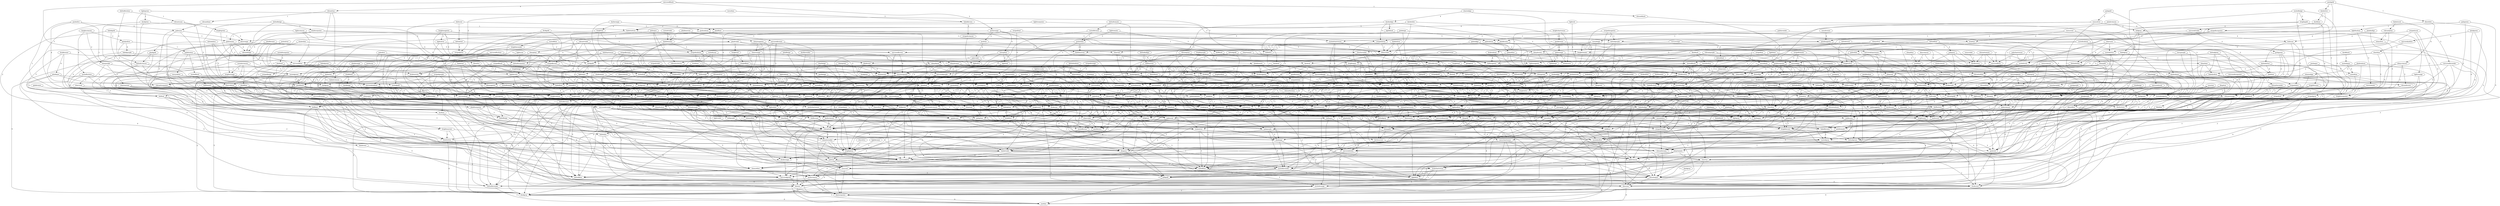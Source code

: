 digraph MyGraph {
plaidmagenta -> clearlavender [label= "2"];
plaidmagenta -> clearteal [label= "3"];
plaidmagenta -> vibrantgold [label= "4"];
lightteal -> drabmagenta [label= "4"];
lightteal -> dullcrimson [label= "2"];
lightteal -> poshbrown [label= "3"];
wavygray -> darkaqua [label= "3"];
fadedmagenta -> darkcrimson [label= "3"];
fadedmagenta -> darkviolet [label= "3"];
shinyaqua -> plaidturquoise [label= "1"];
mutedmaroon -> dimcyan [label= "2"];
paleyellow -> dottedblack [label= "5"];
paleyellow -> drabsilver [label= "2"];
paleyellow -> shinygold [label= "3"];
darkwhite -> poshsalmon [label= "5"];
darkwhite -> wavybrown [label= "5"];
darkwhite -> darkfuchsia [label= "4"];
plaidtomato -> poshbrown [label= "1"];
plaidtomato -> mutedwhite [label= "3"];
plaidtomato -> vibrantfuchsia [label= "4"];
plaidtomato -> drabmagenta [label= "2"];
wavygreen -> palebrown [label= "5"];
wavygreen -> plaidturquoise [label= "3"];
wavygreen -> mirroredmaroon [label= "2"];
poshtomato -> mirroredwhite [label= "5"];
poshtomato -> shinylavender [label= "1"];
vibrantsilver -> dottedlavender [label= "4"];
vibrantsilver -> wavygreen [label= "3"];
vibrantsilver -> stripedyellow [label= "1"];
vibrantsilver -> mutedplum [label= "4"];
mirroredcyan -> fadedplum [label= "1"];
mirroredcyan -> dullpurple [label= "5"];
brightyellow -> clearyellow [label= "1"];
brightyellow -> mutedindigo [label= "3"];
shinyplum -> shinyteal [label= "3"];
shinyplum -> wavygray [label= "3"];
stripedgold -> dullplum [label= "1"];
stripedgold -> darkcrimson [label= "2"];
stripedgold -> brightlime [label= "4"];
stripedgold -> vibrantteal [label= "2"];
fadedblack -> fadedbronze [label= "3"];
dimwhite -> stripedturquoise [label= "5"];
dimwhite -> mutedyellow [label= "4"];
dimwhite -> shinycrimson [label= "4"];
lightbronze -> brightplum [label= "5"];
vibrantmaroon -> dimbeige [label= "3"];
vibrantmaroon -> drabblue [label= "4"];
vibrantlime -> palecyan [label= "2"];
stripedfuchsia -> vibrantbronze [label= "1"];
stripedfuchsia -> shinylavender [label= "3"];
mirroredindigo -> dimgray [label= "4"];
poshbronze -> mutedcoral [label= "5"];
poshbronze -> paleorange [label= "2"];
drabcoral -> noother [label= "0"];
mirroredviolet -> dottedpurple [label= "2"];
mirroredviolet -> poshgreen [label= "2"];
dottedlime -> dullfuchsia [label= "3"];
dottedlime -> plaidfuchsia [label= "4"];
dottedlime -> palegray [label= "4"];
dottedlime -> drabfuchsia [label= "3"];
dullgray -> brightbrown [label= "4"];
dullgray -> darkblue [label= "5"];
dullgray -> dullcyan [label= "4"];
dullgray -> darkviolet [label= "1"];
poshindigo -> fadedteal [label= "1"];
poshindigo -> darkcyan [label= "3"];
shinyorange -> mirroredgreen [label= "3"];
shinyorange -> dimtomato [label= "5"];
fadedlime -> vibrantolive [label= "5"];
dimmagenta -> vibrantgreen [label= "3"];
dimmagenta -> vibrantolive [label= "1"];
lightsalmon -> dimturquoise [label= "1"];
lightsalmon -> mutedtomato [label= "1"];
lightsalmon -> brightblack [label= "4"];
lightsalmon -> poshyellow [label= "5"];
brightbronze -> paleblack [label= "4"];
brightbronze -> mirroredmaroon [label= "2"];
stripedyellow -> mirroredred [label= "5"];
stripedyellow -> lighttan [label= "3"];
stripedyellow -> vibrantteal [label= "4"];
darkteal -> poshyellow [label= "5"];
darkteal -> dullplum [label= "4"];
darkteal -> mutedplum [label= "3"];
darkteal -> mirroredbeige [label= "5"];
plaidgreen -> mirroredyellow [label= "4"];
plaidgreen -> darkaqua [label= "4"];
plaidgreen -> mutedgray [label= "2"];
brightred -> fadedolive [label= "2"];
brightred -> drabolive [label= "5"];
brightred -> stripedlime [label= "1"];
lightplum -> palecoral [label= "2"];
mutedyellow -> noother [label= "0"];
wavyyellow -> poshplum [label= "3"];
wavyyellow -> dottedchartreuse [label= "2"];
wavyyellow -> dottedmagenta [label= "4"];
drabbrown -> clearblue [label= "2"];
poshpurple -> lightcoral [label= "4"];
poshpurple -> dimaqua [label= "1"];
fadedbrown -> fadedsalmon [label= "2"];
fadedbrown -> stripedcrimson [label= "5"];
darkblue -> palebrown [label= "4"];
darkblue -> mirroredgray [label= "1"];
mirroredgold -> wavygold [label= "2"];
mirroredgold -> mutedgray [label= "4"];
mirroredgold -> drabolive [label= "5"];
mutedtomato -> brightviolet [label= "1"];
mutedtomato -> paleplum [label= "5"];
mutedtomato -> lightplum [label= "5"];
wavytomato -> dimbeige [label= "4"];
wavytomato -> fadedorange [label= "5"];
clearaqua -> dulllime [label= "1"];
clearaqua -> clearviolet [label= "1"];
clearaqua -> dimtan [label= "2"];
clearaqua -> brightgray [label= "3"];
clearviolet -> poshbrown [label= "4"];
clearviolet -> stripedfuchsia [label= "2"];
plaidyellow -> palefuchsia [label= "1"];
plaidyellow -> mirroredpurple [label= "1"];
plaidyellow -> fadedpurple [label= "4"];
mutedlime -> dottedlavender [label= "3"];
mutedlime -> fadedturquoise [label= "1"];
mutedlime -> plaidchartreuse [label= "1"];
brightorange -> shinyaqua [label= "1"];
brightorange -> mirroredsalmon [label= "2"];
brightorange -> poshred [label= "3"];
palecyan -> dimorange [label= "3"];
palecyan -> drablavender [label= "4"];
palecyan -> brightcoral [label= "2"];
palecyan -> lightwhite [label= "5"];
darkmagenta -> dullsalmon [label= "5"];
darkmagenta -> drabcyan [label= "1"];
darkmagenta -> dottedmaroon [label= "1"];
darkmagenta -> dimtomato [label= "1"];
plaidchartreuse -> dottedorange [label= "5"];
plaidchartreuse -> vibrantmaroon [label= "2"];
plaidchartreuse -> dottedlavender [label= "1"];
dottedtomato -> mutedbronze [label= "2"];
dottedtomato -> darkmagenta [label= "1"];
mutedtan -> plaidtan [label= "2"];
poshmagenta -> vibrantred [label= "2"];
poshmagenta -> mutedgray [label= "4"];
poshmagenta -> vibrantmaroon [label= "2"];
brightpurple -> brightgray [label= "4"];
brightpurple -> plaidtomato [label= "2"];
drabchartreuse -> lightblue [label= "1"];
drabchartreuse -> drabgray [label= "3"];
drabchartreuse -> dimtan [label= "1"];
drabchartreuse -> poshcrimson [label= "5"];
shinywhite -> dullbeige [label= "5"];
brightcyan -> shinytomato [label= "4"];
brightcyan -> mutedlavender [label= "1"];
fadedblue -> vibrantaqua [label= "3"];
fadedblue -> mutedorange [label= "3"];
lightcyan -> mirroredmagenta [label= "4"];
lightcyan -> dottedturquoise [label= "1"];
wavysalmon -> cleartan [label= "3"];
wavysalmon -> dullbronze [label= "1"];
paleindigo -> fadedblue [label= "2"];
paleindigo -> paleyellow [label= "2"];
paleindigo -> dimtomato [label= "5"];
paleindigo -> darkcoral [label= "5"];
paleolive -> mutedolive [label= "5"];
paleolive -> dimolive [label= "4"];
paleolive -> clearviolet [label= "5"];
shinybrown -> darkgreen [label= "1"];
shinybrown -> vibrantolive [label= "3"];
shinybrown -> wavyindigo [label= "1"];
shinycoral -> brightviolet [label= "5"];
poshplum -> palecoral [label= "3"];
poshplum -> dullgreen [label= "1"];
poshplum -> plaidcyan [label= "1"];
poshplum -> shinyorange [label= "4"];
shinysilver -> dottedbrown [label= "3"];
shinysilver -> brighttomato [label= "3"];
shinysilver -> poshtomato [label= "2"];
wavygold -> brightgray [label= "1"];
wavygold -> shinyfuchsia [label= "1"];
vibrantyellow -> poshlavender [label= "2"];
vibrantyellow -> palepurple [label= "1"];
vibrantyellow -> mutedplum [label= "5"];
vibrantyellow -> fadedchartreuse [label= "3"];
drabblue -> drabsilver [label= "4"];
drabblue -> brightplum [label= "4"];
vibrantturquoise -> brightmaroon [label= "2"];
paleviolet -> fadedviolet [label= "5"];
darkbronze -> fadedindigo [label= "4"];
darkbronze -> mutedyellow [label= "5"];
drabgray -> noother [label= "0"];
shinyviolet -> brightlime [label= "2"];
shinyviolet -> dullmagenta [label= "5"];
stripedtomato -> wavyindigo [label= "1"];
stripedtomato -> shinycoral [label= "5"];
stripedtomato -> vibrantbronze [label= "5"];
dullyellow -> mutedteal [label= "3"];
dullyellow -> dimgreen [label= "1"];
dullyellow -> palebrown [label= "4"];
shinylime -> mutedyellow [label= "5"];
shinylime -> drabgray [label= "1"];
shinylime -> fadedyellow [label= "2"];
shinylime -> palemagenta [label= "1"];
vibranttan -> vibrantlime [label= "1"];
vibranttan -> drabblue [label= "1"];
vibranttan -> darkmaroon [label= "5"];
wavycoral -> cleargold [label= "1"];
wavycoral -> drabtan [label= "2"];
wavycoral -> plaidmagenta [label= "1"];
wavycoral -> palelime [label= "2"];
brightbeige -> brightviolet [label= "3"];
dimsilver -> brightplum [label= "4"];
plaidbeige -> dottedturquoise [label= "4"];
plaidbeige -> shinysalmon [label= "5"];
plaidbeige -> palered [label= "2"];
lightblue -> noother [label= "0"];
wavybrown -> lightyellow [label= "4"];
wavybrown -> darkcoral [label= "1"];
wavybrown -> darkolive [label= "2"];
wavybrown -> vibrantteal [label= "4"];
palegray -> fadedcyan [label= "5"];
palegray -> shinylime [label= "2"];
palegray -> stripedblue [label= "3"];
palegray -> drabpurple [label= "5"];
vibrantwhite -> drabgray [label= "3"];
vibrantwhite -> fadedblue [label= "4"];
vibrantwhite -> clearwhite [label= "2"];
vibrantwhite -> dulltan [label= "1"];
lightlime -> mutedwhite [label= "3"];
lightlime -> darkfuchsia [label= "2"];
darkyellow -> vibrantmaroon [label= "3"];
vibrantindigo -> darkolive [label= "4"];
vibrantindigo -> lightpurple [label= "5"];
fadedyellow -> poshbrown [label= "1"];
fadedyellow -> lightblue [label= "2"];
fadedyellow -> mirroredteal [label= "4"];
fadedyellow -> dullcrimson [label= "1"];
mirroredbronze -> brightblack [label= "3"];
mirroredbronze -> fadedblue [label= "4"];
mirroredbronze -> stripedsalmon [label= "3"];
mirroredbronze -> mirroredolive [label= "4"];
palechartreuse -> dimaqua [label= "3"];
palechartreuse -> mirroredlime [label= "4"];
plaidgray -> vibrantaqua [label= "1"];
palefuchsia -> wavyyellow [label= "5"];
palefuchsia -> dottedbrown [label= "3"];
palefuchsia -> mutedblack [label= "3"];
palefuchsia -> dottedturquoise [label= "1"];
vibrantolive -> fadedtan [label= "1"];
vibrantolive -> drabsilver [label= "3"];
vibrantolive -> mutedbrown [label= "4"];
vibrantolive -> fadedblue [label= "2"];
dottedolive -> plaidgold [label= "3"];
dottedolive -> mirroredsalmon [label= "5"];
dottedolive -> dimmagenta [label= "2"];
mutedpurple -> mutedmagenta [label= "2"];
dimteal -> dottedmaroon [label= "2"];
mirroredred -> dimtan [label= "3"];
mirroredred -> clearblack [label= "5"];
mirroredred -> fadedviolet [label= "3"];
mirroredred -> mirroredolive [label= "1"];
darklime -> mirroredviolet [label= "3"];
shinybeige -> dimyellow [label= "1"];
shinybeige -> mirroredcoral [label= "2"];
shinybeige -> brightsalmon [label= "2"];
shinybeige -> vibrantbrown [label= "5"];
dimgold -> shinygold [label= "1"];
mirroredmaroon -> fadedblue [label= "1"];
shinyolive -> plaidolive [label= "5"];
shinyolive -> mutedsilver [label= "3"];
wavypurple -> dimcyan [label= "3"];
wavypurple -> dottedwhite [label= "2"];
wavypurple -> darkcoral [label= "4"];
drabfuchsia -> dullgold [label= "4"];
drabfuchsia -> mutedyellow [label= "3"];
drabfuchsia -> mutedorange [label= "4"];
drabfuchsia -> fadedfuchsia [label= "4"];
drabbeige -> plaidolive [label= "2"];
vibrantcoral -> mirroredcyan [label= "3"];
dullsalmon -> shinygold [label= "2"];
lightchartreuse -> plaidcyan [label= "3"];
stripedsilver -> shinyviolet [label= "3"];
stripedsilver -> darkblue [label= "3"];
darkindigo -> lightbeige [label= "3"];
darkindigo -> wavywhite [label= "3"];
darkindigo -> lightblack [label= "2"];
darkindigo -> stripedsilver [label= "4"];
dottedorange -> dullbronze [label= "2"];
dottedorange -> vibrantred [label= "3"];
dottedorange -> dullgold [label= "5"];
dottedorange -> shinyyellow [label= "3"];
dottedfuchsia -> vibrantcyan [label= "1"];
dottedfuchsia -> dottedcrimson [label= "4"];
shinyturquoise -> darkaqua [label= "1"];
shinyturquoise -> darkcyan [label= "4"];
poshbeige -> shinypurple [label= "1"];
shinytan -> brightviolet [label= "2"];
shinytan -> fadedorange [label= "5"];
shinytan -> mirroredcyan [label= "2"];
fadedmaroon -> darkred [label= "1"];
fadedmaroon -> mirroredred [label= "1"];
cleartomato -> mirroredteal [label= "4"];
cleartomato -> poshturquoise [label= "2"];
palebeige -> palesalmon [label= "2"];
palebeige -> darkteal [label= "5"];
palebeige -> shinychartreuse [label= "4"];
palebeige -> stripedgreen [label= "5"];
dullred -> paleplum [label= "1"];
stripedsalmon -> drabcyan [label= "4"];
stripedsalmon -> lightyellow [label= "5"];
stripedsalmon -> vibrantorange [label= "4"];
stripedsalmon -> darkgold [label= "4"];
dulllavender -> paleblue [label= "3"];
dulllavender -> clearblue [label= "5"];
dimred -> vibrantbronze [label= "3"];
dimred -> dottedgray [label= "3"];
lightorange -> plaidteal [label= "2"];
lightorange -> dullbrown [label= "2"];
lightorange -> darkbrown [label= "3"];
dottedsilver -> vibrantyellow [label= "1"];
dottedsilver -> palelime [label= "4"];
dottedsilver -> palecrimson [label= "4"];
mirroredgray -> darkcoral [label= "1"];
mirroredgray -> mirroredcrimson [label= "2"];
mirroredgray -> lightyellow [label= "3"];
mirroredgray -> dullcrimson [label= "5"];
lightblack -> drabtan [label= "1"];
lightblack -> drablavender [label= "3"];
plaidpurple -> cleartan [label= "4"];
plaidpurple -> dimyellow [label= "3"];
mirroredtan -> darkolive [label= "2"];
mirroredtan -> clearviolet [label= "4"];
mirroredtan -> wavysalmon [label= "5"];
darksilver -> shinysilver [label= "3"];
darksilver -> darklime [label= "3"];
darkviolet -> fadedviolet [label= "3"];
darkviolet -> dullplum [label= "1"];
darkviolet -> drabsilver [label= "1"];
darkviolet -> palepurple [label= "1"];
drabmagenta -> darkaqua [label= "1"];
drabmagenta -> mutedmaroon [label= "2"];
drabmagenta -> drabgreen [label= "5"];
palegreen -> poshred [label= "5"];
palegreen -> lightfuchsia [label= "1"];
palegreen -> dottedchartreuse [label= "2"];
mirroredbeige -> vibrantturquoise [label= "4"];
mirroredbeige -> mutedyellow [label= "4"];
mirroredbeige -> fadedcyan [label= "5"];
mirroredbeige -> drabpurple [label= "2"];
stripedaqua -> clearblack [label= "4"];
stripedaqua -> stripedindigo [label= "3"];
mirroredcrimson -> dullgold [label= "2"];
mirroredcrimson -> wavyblue [label= "5"];
mirroredcrimson -> brightplum [label= "2"];
mirroredcrimson -> shinyyellow [label= "4"];
stripedcrimson -> clearblue [label= "3"];
mutedlavender -> drabcoral [label= "1"];
mutedlavender -> dullgold [label= "2"];
mutedlavender -> poshcrimson [label= "2"];
mutedlavender -> mirroredgreen [label= "1"];
lighttomato -> dullblack [label= "3"];
lighttomato -> poshwhite [label= "5"];
paletan -> clearyellow [label= "1"];
paletan -> vibrantaqua [label= "2"];
paletan -> wavyred [label= "1"];
paletan -> drabchartreuse [label= "2"];
dottedplum -> shinytomato [label= "4"];
dottedplum -> mirroredolive [label= "1"];
dottedplum -> poshturquoise [label= "2"];
dottedplum -> fadedbronze [label= "1"];
vibrantbronze -> vibrantaqua [label= "1"];
cleartan -> vibrantaqua [label= "5"];
cleartan -> drabcoral [label= "1"];
cleartan -> mutedlavender [label= "4"];
cleartan -> mutedorange [label= "1"];
darkbeige -> dullgreen [label= "5"];
darkbeige -> clearviolet [label= "5"];
darkbeige -> palecoral [label= "1"];
darkbeige -> palesilver [label= "3"];
wavyplum -> lightteal [label= "4"];
wavyplum -> shinyaqua [label= "4"];
wavyplum -> lightolive [label= "2"];
wavyplum -> lightblue [label= "4"];
stripedturquoise -> palesalmon [label= "2"];
stripedturquoise -> mutedorange [label= "3"];
stripedturquoise -> poshlavender [label= "3"];
mirroredturquoise -> vibrantlavender [label= "3"];
cleargray -> darkcyan [label= "3"];
cleargray -> mirroredred [label= "2"];
cleargray -> wavyteal [label= "2"];
wavyviolet -> darkfuchsia [label= "1"];
clearcrimson -> palered [label= "1"];
fadedpurple -> shinyblack [label= "1"];
fadedpurple -> mirroredwhite [label= "2"];
brightwhite -> dottedmaroon [label= "5"];
brightwhite -> wavyaqua [label= "1"];
palebronze -> dullteal [label= "5"];
brightteal -> mirroredaqua [label= "1"];
brightteal -> drabfuchsia [label= "5"];
poshsilver -> dimgray [label= "5"];
poshsilver -> vibrantbeige [label= "5"];
poshsilver -> mutedgreen [label= "2"];
poshchartreuse -> palebrown [label= "3"];
dottedpurple -> fadedindigo [label= "5"];
dottedpurple -> drabmagenta [label= "4"];
dottedpurple -> shinychartreuse [label= "5"];
dottedpurple -> fadedmaroon [label= "3"];
dimfuchsia -> lightblue [label= "3"];
dimfuchsia -> mutedyellow [label= "3"];
darkcoral -> dullcrimson [label= "4"];
darkcoral -> mutedbrown [label= "3"];
fadedcrimson -> mutedteal [label= "1"];
mirroredorange -> dullbronze [label= "3"];
mirroredorange -> dullgold [label= "5"];
mirroredorange -> dimgray [label= "4"];
mirroredorange -> dottedgreen [label= "1"];
fadedaqua -> lightgray [label= "1"];
vibrantmagenta -> darkaqua [label= "1"];
lightfuchsia -> lightorange [label= "4"];
lightfuchsia -> mutedchartreuse [label= "5"];
lightfuchsia -> wavytomato [label= "3"];
lightfuchsia -> dottedviolet [label= "1"];
lightcoral -> plaidtan [label= "5"];
dimlavender -> palepurple [label= "1"];
shinygray -> shinypurple [label= "5"];
shinygray -> vibrantgreen [label= "5"];
shinygray -> brightcyan [label= "1"];
shinygray -> lightblue [label= "5"];
dimturquoise -> noother [label= "0"];
wavyturquoise -> lightwhite [label= "1"];
wavyturquoise -> poshmagenta [label= "4"];
wavyturquoise -> dimmagenta [label= "5"];
dimsalmon -> fadedviolet [label= "5"];
dimsalmon -> fadedlime [label= "1"];
wavybronze -> plaidmagenta [label= "4"];
clearblack -> shinylavender [label= "1"];
stripedmagenta -> shinycyan [label= "5"];
stripedmagenta -> dottedpurple [label= "3"];
stripedmagenta -> stripedsilver [label= "4"];
stripedmagenta -> lightcoral [label= "3"];
stripedgray -> fadedplum [label= "3"];
stripedgray -> stripedfuchsia [label= "2"];
stripedgray -> dimgray [label= "1"];
wavycyan -> stripedindigo [label= "1"];
fadedfuchsia -> stripedfuchsia [label= "2"];
plaidblue -> darkbrown [label= "2"];
plaidblue -> drabgray [label= "5"];
plaidblue -> plaidolive [label= "5"];
plaidblue -> darkaqua [label= "1"];
palered -> clearaqua [label= "5"];
palered -> dimturquoise [label= "2"];
palered -> drabgray [label= "5"];
palered -> fadedturquoise [label= "4"];
dimtan -> noother [label= "0"];
wavyfuchsia -> dulllime [label= "2"];
wavyfuchsia -> drabfuchsia [label= "1"];
wavyfuchsia -> drabindigo [label= "3"];
drabgold -> brightsalmon [label= "4"];
drabgold -> shinyfuchsia [label= "2"];
drabgold -> fadedlime [label= "4"];
drabgold -> plaidmagenta [label= "5"];
palelavender -> wavybeige [label= "1"];
palelavender -> stripedolive [label= "2"];
mutedolive -> stripedfuchsia [label= "5"];
mutedolive -> drabsilver [label= "1"];
mutedolive -> dottedlavender [label= "3"];
shinymagenta -> clearorange [label= "3"];
shinymagenta -> plaidsilver [label= "2"];
shinymagenta -> brightturquoise [label= "5"];
shinymagenta -> shinyorange [label= "4"];
mutedblue -> darkgray [label= "3"];
mutedblue -> drabblue [label= "3"];
mutedblue -> darkgold [label= "4"];
mutedblue -> brighttomato [label= "5"];
dottedred -> stripedplum [label= "4"];
dottedred -> shinyaqua [label= "5"];
dottedred -> clearred [label= "2"];
vibranttomato -> wavywhite [label= "3"];
vibranttomato -> mirroredlime [label= "1"];
vibranttomato -> darkfuchsia [label= "1"];
dullsilver -> poshblack [label= "4"];
dullsilver -> darkgray [label= "3"];
dullsilver -> paleplum [label= "3"];
darkchartreuse -> dullblue [label= "3"];
darkchartreuse -> dimtan [label= "1"];
cleargold -> mutedmagenta [label= "3"];
cleargold -> dimteal [label= "3"];
cleargold -> vibrantolive [label= "4"];
cleargold -> vibrantsalmon [label= "1"];
poshteal -> wavyred [label= "4"];
paleblue -> dimred [label= "1"];
paleblue -> clearsilver [label= "4"];
paleblue -> dullsalmon [label= "2"];
paleblue -> vibrantsalmon [label= "4"];
dottedgray -> vibrantbronze [label= "4"];
dottedgray -> darkmaroon [label= "4"];
dottedgray -> mutedlavender [label= "4"];
dottedmagenta -> dullpurple [label= "2"];
dottedmagenta -> dimgold [label= "4"];
dottedmagenta -> drabgray [label= "5"];
dottedmagenta -> fadedbronze [label= "4"];
fadedgold -> clearblack [label= "2"];
fadedgold -> paletomato [label= "3"];
fadedgold -> wavyaqua [label= "3"];
lightturquoise -> brighttan [label= "2"];
lightturquoise -> mutedchartreuse [label= "2"];
mutedgreen -> mutedgold [label= "4"];
mutedgreen -> poshblack [label= "4"];
mutedgreen -> stripedfuchsia [label= "1"];
mutedgreen -> dottedblue [label= "1"];
lightbeige -> mutedolive [label= "5"];
stripedbrown -> brightwhite [label= "4"];
stripedbrown -> paleteal [label= "1"];
vibrantblue -> clearaqua [label= "4"];
vibrantblue -> stripedgreen [label= "2"];
vibrantblue -> fadedindigo [label= "1"];
dimpurple -> brightcoral [label= "4"];
dimpurple -> poshyellow [label= "2"];
dimaqua -> fadedplum [label= "3"];
dimaqua -> dimred [label= "2"];
clearsalmon -> drabgray [label= "2"];
clearsalmon -> mirroredcyan [label= "1"];
plaidtan -> mutedyellow [label= "5"];
plaidtan -> brightbrown [label= "1"];
stripedgreen -> drabcyan [label= "2"];
stripedgreen -> dimgray [label= "5"];
darkgray -> mutedteal [label= "3"];
darkgray -> clearviolet [label= "1"];
darkgray -> brightcyan [label= "5"];
clearlavender -> darkred [label= "1"];
clearlavender -> wavyblue [label= "1"];
clearlavender -> plaidsilver [label= "2"];
vibrantgold -> darkbrown [label= "5"];
drabindigo -> wavyaqua [label= "3"];
drabindigo -> mirroredindigo [label= "3"];
drabindigo -> dullbrown [label= "5"];
lightwhite -> dullplum [label= "2"];
lightwhite -> draborange [label= "2"];
poshorange -> wavyplum [label= "4"];
poshorange -> poshtan [label= "2"];
poshorange -> brightblue [label= "1"];
poshorange -> mutedred [label= "4"];
drabred -> mirroredmaroon [label= "2"];
drabred -> lightcoral [label= "4"];
mutedsilver -> mutedmaroon [label= "5"];
mutedsilver -> clearfuchsia [label= "3"];
mutedsilver -> darkgold [label= "3"];
plaidolive -> poshred [label= "1"];
plaidolive -> palecrimson [label= "1"];
plaidolive -> shinytomato [label= "5"];
lighttan -> dullbronze [label= "1"];
lighttan -> dimlavender [label= "2"];
plaidwhite -> dimturquoise [label= "3"];
paleaqua -> vibrantcrimson [label= "1"];
paleaqua -> stripedsilver [label= "3"];
paleaqua -> brightlavender [label= "3"];
paleaqua -> shinywhite [label= "3"];
brighttomato -> drabpurple [label= "5"];
brighttomato -> shinyblack [label= "1"];
brighttomato -> wavyturquoise [label= "4"];
dottedgreen -> dimcyan [label= "3"];
dottedgreen -> fadedviolet [label= "4"];
fadedsilver -> shinyviolet [label= "1"];
fadedsilver -> fadedlavender [label= "5"];
vibrantcyan -> brightgreen [label= "1"];
vibrantcyan -> mutedteal [label= "4"];
vibrantcyan -> clearsalmon [label= "3"];
mirroredblue -> mutedteal [label= "2"];
mirroredblue -> poshcrimson [label= "4"];
mirroredblue -> dimindigo [label= "2"];
mirroredblue -> clearblack [label= "1"];
fadedolive -> fadedfuchsia [label= "3"];
fadedolive -> dottedmaroon [label= "3"];
fadedolive -> wavyred [label= "5"];
fadedolive -> plaidchartreuse [label= "4"];
stripedlavender -> vibrantsalmon [label= "2"];
stripedlavender -> brightblack [label= "5"];
stripedlavender -> dullblue [label= "5"];
brightgreen -> mutedmaroon [label= "2"];
brightgreen -> dimorange [label= "3"];
stripedteal -> lightbrown [label= "4"];
stripedteal -> plaidbrown [label= "5"];
stripedteal -> clearturquoise [label= "4"];
poshyellow -> paleteal [label= "1"];
poshyellow -> darkcrimson [label= "5"];
clearcyan -> mutedsilver [label= "1"];
clearcyan -> shinywhite [label= "5"];
clearcyan -> dottedwhite [label= "4"];
clearcyan -> stripedfuchsia [label= "2"];
drabtan -> vibrantbronze [label= "3"];
drabtan -> palewhite [label= "1"];
mutedchartreuse -> clearwhite [label= "1"];
mutedchartreuse -> shinyviolet [label= "1"];
mutedchartreuse -> brightfuchsia [label= "5"];
drabaqua -> mirroredtan [label= "3"];
vibrantgray -> mirroredsalmon [label= "2"];
vibrantgray -> dottedbrown [label= "3"];
vibrantgray -> wavymaroon [label= "3"];
vibrantgray -> shinymaroon [label= "4"];
fadedteal -> drabgray [label= "2"];
fadedteal -> dimgold [label= "1"];
fadedteal -> draborange [label= "4"];
fadedteal -> clearviolet [label= "5"];
wavyred -> drabcoral [label= "4"];
wavyred -> dottedlavender [label= "4"];
wavyred -> dimturquoise [label= "5"];
dullwhite -> mirroredgreen [label= "3"];
dullwhite -> dimturquoise [label= "5"];
dottedchartreuse -> dottedgreen [label= "1"];
dottedchartreuse -> dullblue [label= "4"];
dottedchartreuse -> stripedindigo [label= "1"];
dottedchartreuse -> dimtomato [label= "5"];
poshmaroon -> dullsalmon [label= "2"];
poshmaroon -> clearbronze [label= "5"];
poshmaroon -> brightcyan [label= "5"];
poshmaroon -> clearsilver [label= "5"];
fadedwhite -> drabgray [label= "4"];
fadedwhite -> dimgray [label= "4"];
stripedblack -> brightsalmon [label= "1"];
stripedblack -> fadedwhite [label= "3"];
stripedblack -> darkmagenta [label= "3"];
stripedblack -> mutedplum [label= "1"];
stripedindigo -> shinytomato [label= "3"];
stripedindigo -> mirroredolive [label= "2"];
stripedwhite -> vibrantmaroon [label= "4"];
dimgray -> dullgold [label= "2"];
fadedcoral -> mirroredlavender [label= "5"];
fadedcoral -> vibrantplum [label= "2"];
mirroredtomato -> lightyellow [label= "5"];
mirroredtomato -> draborange [label= "2"];
dottedtan -> poshplum [label= "2"];
dottedtan -> paleteal [label= "2"];
dottedtan -> palemaroon [label= "2"];
dottedturquoise -> mirroredcrimson [label= "5"];
dottedturquoise -> dullorange [label= "2"];
dimyellow -> brightcyan [label= "2"];
dimyellow -> dimturquoise [label= "3"];
dimyellow -> mirroredgreen [label= "2"];
vibrantcrimson -> poshmaroon [label= "5"];
palecrimson -> clearblack [label= "4"];
palecrimson -> dullcrimson [label= "5"];
palecrimson -> dottedgreen [label= "5"];
lightindigo -> clearblack [label= "3"];
plaidcyan -> plaidtan [label= "3"];
plaidcyan -> drabcoral [label= "3"];
drabbronze -> dullteal [label= "5"];
drabbronze -> plaidcoral [label= "3"];
drabbronze -> fadedbeige [label= "2"];
drabbronze -> plaidaqua [label= "4"];
draborange -> mirroredgreen [label= "1"];
mirroredlime -> shinygray [label= "1"];
mirroredlime -> dimindigo [label= "3"];
poshaqua -> mutedtan [label= "4"];
poshaqua -> fadedyellow [label= "2"];
lightpurple -> shinychartreuse [label= "2"];
lightpurple -> dimgray [label= "2"];
lightpurple -> palered [label= "5"];
dullteal -> poshcrimson [label= "3"];
dullteal -> dottedblue [label= "1"];
dullteal -> mutedyellow [label= "3"];
vibrantred -> fadedwhite [label= "4"];
vibrantred -> dimtan [label= "5"];
vibrantred -> shinylavender [label= "4"];
vibrantred -> dimturquoise [label= "1"];
dullcyan -> dottedsilver [label= "1"];
dullcyan -> stripedolive [label= "5"];
dullcyan -> fadedgray [label= "5"];
dullcyan -> darkgreen [label= "1"];
dimcrimson -> poshlime [label= "1"];
dimcrimson -> darksalmon [label= "1"];
lightviolet -> poshbrown [label= "5"];
clearorange -> lightolive [label= "2"];
clearorange -> fadedturquoise [label= "4"];
clearorange -> drabgray [label= "4"];
clearorange -> mirroredolive [label= "2"];
dottedcrimson -> palemagenta [label= "4"];
dottedcrimson -> mutedred [label= "5"];
dottedcrimson -> shinyyellow [label= "4"];
poshgray -> dulllavender [label= "4"];
poshgray -> dimgray [label= "4"];
fadedtomato -> stripedsalmon [label= "3"];
fadedtomato -> brightlime [label= "1"];
fadedtomato -> vibrantmagenta [label= "4"];
clearbronze -> brightplum [label= "5"];
clearbronze -> dimbeige [label= "1"];
clearbronze -> dimcyan [label= "1"];
clearbronze -> dottedblue [label= "5"];
clearfuchsia -> vibrantolive [label= "3"];
clearfuchsia -> palecrimson [label= "3"];
clearfuchsia -> wavymaroon [label= "4"];
clearfuchsia -> drabolive [label= "4"];
brightviolet -> fadedblue [label= "3"];
mutedbrown -> mutedlavender [label= "1"];
fadedturquoise -> dullgold [label= "3"];
fadedturquoise -> mutedorange [label= "3"];
fadedturquoise -> lightblue [label= "4"];
fadedturquoise -> dottedgray [label= "1"];
dimindigo -> mutedmaroon [label= "5"];
plaidblack -> plaidteal [label= "4"];
plaidblack -> vibrantgreen [label= "5"];
dullpurple -> shinygold [label= "2"];
dullpurple -> dimgray [label= "4"];
dullcrimson -> dullgold [label= "1"];
dullcrimson -> vibrantaqua [label= "4"];
lightaqua -> mirroredorange [label= "5"];
lightaqua -> wavyaqua [label= "4"];
palelime -> drabcoral [label= "4"];
palelime -> vibrantchartreuse [label= "3"];
palelime -> poshcrimson [label= "4"];
fadedplum -> mutedbrown [label= "1"];
fadedplum -> dullbronze [label= "4"];
fadedplum -> plaidwhite [label= "1"];
fadedplum -> drabblue [label= "1"];
clearsilver -> mutedgray [label= "4"];
clearsilver -> mirroredmaroon [label= "5"];
clearsilver -> clearviolet [label= "1"];
lightbrown -> shinymaroon [label= "4"];
lightbrown -> drablavender [label= "1"];
lightbrown -> darkviolet [label= "5"];
lightbrown -> dullgreen [label= "4"];
lightcrimson -> lightmagenta [label= "4"];
lightcrimson -> mirroredblue [label= "3"];
lightcrimson -> paletomato [label= "1"];
lightcrimson -> mutedtomato [label= "1"];
plaidorange -> dullsilver [label= "4"];
mutedblack -> dulltomato [label= "2"];
mutedblack -> mirroredteal [label= "5"];
dottedbronze -> dimtan [label= "4"];
drabtomato -> mutedlime [label= "4"];
drabtomato -> stripedcyan [label= "2"];
clearindigo -> dulllavender [label= "5"];
clearindigo -> darkindigo [label= "4"];
palepurple -> dimbeige [label= "5"];
palepurple -> shinytomato [label= "5"];
palepurple -> mirroredolive [label= "3"];
palepurple -> mutedlavender [label= "5"];
mirroredsilver -> vibrantmaroon [label= "4"];
brightaqua -> brightolive [label= "5"];
brightaqua -> drabmagenta [label= "2"];
brightaqua -> dimteal [label= "2"];
wavymagenta -> clearfuchsia [label= "3"];
wavymagenta -> mirroredgray [label= "3"];
wavymagenta -> dullfuchsia [label= "4"];
dullblue -> drabcoral [label= "5"];
dullblue -> drabchartreuse [label= "5"];
dimplum -> mutedmagenta [label= "1"];
dimplum -> shinylavender [label= "3"];
mutedbronze -> poshwhite [label= "3"];
mutedbronze -> clearblack [label= "5"];
mutedbronze -> mirroredlime [label= "3"];
drabcyan -> drabblue [label= "1"];
fadedtan -> paleplum [label= "4"];
poshviolet -> dimsilver [label= "2"];
poshblue -> clearyellow [label= "5"];
poshblue -> lightindigo [label= "3"];
mutedorange -> drabgray [label= "5"];
mutedorange -> dimturquoise [label= "1"];
brightlavender -> drabcyan [label= "1"];
clearbrown -> shinyteal [label= "2"];
lightmaroon -> dimfuchsia [label= "4"];
lightmaroon -> lightyellow [label= "1"];
lightmaroon -> palemagenta [label= "3"];
mutedindigo -> shinygold [label= "4"];
mutedindigo -> clearteal [label= "1"];
mutedindigo -> lightgray [label= "4"];
mutedindigo -> shinyorange [label= "2"];
stripedred -> wavyblue [label= "4"];
stripedred -> vibrantmaroon [label= "1"];
stripedred -> shinyyellow [label= "5"];
drabolive -> dullblue [label= "2"];
drabolive -> palecoral [label= "5"];
drabolive -> vibrantsalmon [label= "1"];
drabolive -> dottedgreen [label= "1"];
dottedaqua -> dimaqua [label= "5"];
dottedaqua -> drabolive [label= "1"];
dottedaqua -> dimviolet [label= "5"];
dottedaqua -> lightplum [label= "2"];
dullindigo -> vibrantgold [label= "5"];
drabturquoise -> palesalmon [label= "3"];
drabturquoise -> shinyviolet [label= "1"];
drabturquoise -> shinyorange [label= "1"];
drabturquoise -> mirroredolive [label= "1"];
brightturquoise -> dottedgreen [label= "1"];
brighttan -> fadedcyan [label= "5"];
brighttan -> mirroredaqua [label= "5"];
brighttan -> dimorange [label= "3"];
brightchartreuse -> dimbronze [label= "1"];
brightchartreuse -> poshbronze [label= "3"];
brightchartreuse -> drabsalmon [label= "3"];
vibrantorange -> dimfuchsia [label= "3"];
vibrantorange -> dullcrimson [label= "3"];
vibrantorange -> vibrantsalmon [label= "5"];
brightlime -> poshtomato [label= "3"];
brightlime -> stripedindigo [label= "4"];
brightlime -> dullwhite [label= "1"];
brightlime -> lightplum [label= "2"];
darkblack -> mutedaqua [label= "1"];
palesilver -> dullfuchsia [label= "2"];
palesilver -> darkmaroon [label= "2"];
dottedmaroon -> drabolive [label= "2"];
shinygold -> dimbeige [label= "2"];
shinygold -> darkmaroon [label= "1"];
shinygold -> lightblue [label= "4"];
poshlime -> shinygreen [label= "1"];
poshlime -> drabpurple [label= "3"];
poshlime -> vibrantblue [label= "3"];
vibrantviolet -> dimsilver [label= "5"];
vibrantviolet -> dottedmaroon [label= "4"];
vibrantviolet -> drabfuchsia [label= "5"];
vibrantviolet -> clearplum [label= "5"];
brightsilver -> drabcoral [label= "2"];
brightsilver -> mirroredred [label= "5"];
brightsilver -> drabfuchsia [label= "5"];
darkpurple -> drabchartreuse [label= "1"];
darkpurple -> poshlavender [label= "1"];
darkpurple -> clearblue [label= "1"];
lightgreen -> darkplum [label= "1"];
lightgreen -> dullolive [label= "5"];
lightgreen -> shinylavender [label= "4"];
dullbeige -> lightindigo [label= "5"];
mutedgold -> mirroredmagenta [label= "2"];
mutedgold -> shinyorange [label= "5"];
mutedgold -> drablavender [label= "5"];
plaidgold -> darkcrimson [label= "4"];
plaidgold -> dottedcrimson [label= "3"];
plaidsilver -> dottedblue [label= "2"];
plaidsilver -> vibrantaqua [label= "1"];
plaidsilver -> shinychartreuse [label= "2"];
vibrantgreen -> poshbrown [label= "5"];
vibrantgreen -> lightgray [label= "3"];
vibrantgreen -> wavyblue [label= "2"];
poshcrimson -> dimturquoise [label= "2"];
poshcrimson -> dimtan [label= "3"];
poshcrimson -> dottedlavender [label= "4"];
brightcoral -> fadedchartreuse [label= "1"];
shinyteal -> mutedorange [label= "2"];
shinyteal -> mutedolive [label= "5"];
shinyteal -> mirroredolive [label= "5"];
poshbrown -> poshcrimson [label= "4"];
palewhite -> darkcoral [label= "5"];
palewhite -> dimtomato [label= "3"];
palewhite -> wavyindigo [label= "3"];
clearolive -> brightplum [label= "1"];
dottedviolet -> poshplum [label= "3"];
vibrantsalmon -> dimbeige [label= "3"];
vibrantsalmon -> lightgray [label= "2"];
vibrantsalmon -> wavyred [label= "2"];
vibrantsalmon -> dullbrown [label= "5"];
dottedindigo -> dullmaroon [label= "1"];
clearlime -> poshmaroon [label= "5"];
clearlime -> mutedcoral [label= "1"];
clearlime -> wavymaroon [label= "5"];
clearlime -> mutedorange [label= "3"];
poshcyan -> poshblack [label= "3"];
poshcyan -> drabblack [label= "4"];
stripedblue -> dimyellow [label= "5"];
stripedblue -> wavychartreuse [label= "1"];
darkcyan -> fadedblue [label= "1"];
clearmagenta -> mutedgreen [label= "3"];
clearmagenta -> dottedaqua [label= "5"];
clearmagenta -> poshgray [label= "2"];
dulllime -> dottedlavender [label= "4"];
dulllime -> dimcyan [label= "3"];
dulllime -> dimtan [label= "4"];
palebrown -> dimgray [label= "3"];
dullviolet -> poshtomato [label= "2"];
dullviolet -> clearblue [label= "2"];
dullviolet -> drabsilver [label= "2"];
dullviolet -> mutedgray [label= "4"];
darktan -> dimcyan [label= "2"];
darktan -> dottedlavender [label= "4"];
dottedblack -> plaidolive [label= "3"];
dottedblack -> poshplum [label= "3"];
dottedblack -> wavyturquoise [label= "3"];
dottedblack -> mutedteal [label= "5"];
mutedcyan -> shinytan [label= "2"];
mutedcyan -> brightaqua [label= "1"];
mutedcyan -> dottedlavender [label= "4"];
mutedcyan -> vibrantcrimson [label= "3"];
cleargreen -> dottedviolet [label= "1"];
cleargreen -> dottedbronze [label= "3"];
cleargreen -> clearbronze [label= "1"];
brightolive -> mutedorange [label= "4"];
brightolive -> dottedorange [label= "3"];
dullturquoise -> fadedlavender [label= "1"];
dullturquoise -> darkblue [label= "5"];
dullturquoise -> stripedcyan [label= "3"];
mirroredplum -> dullviolet [label= "5"];
mirroredplum -> fadedturquoise [label= "3"];
plaidlavender -> stripedgreen [label= "2"];
plaidlavender -> poshmagenta [label= "2"];
plaidlavender -> drabcyan [label= "3"];
plaidlavender -> brightplum [label= "3"];
clearyellow -> mirroredgreen [label= "1"];
clearyellow -> dottedblue [label= "2"];
lightgold -> darkblue [label= "3"];
darkgold -> lightaqua [label= "1"];
drabcrimson -> poshcoral [label= "2"];
drabcrimson -> shinyred [label= "1"];
fadedchartreuse -> vibrantred [label= "2"];
fadedchartreuse -> vibrantaqua [label= "4"];
fadedchartreuse -> palepurple [label= "5"];
fadedchartreuse -> mirroredolive [label= "5"];
brightplum -> paletan [label= "2"];
mutedcrimson -> dottedorange [label= "3"];
mutedcrimson -> brightorange [label= "4"];
mutedcrimson -> drabmaroon [label= "3"];
mutedcrimson -> vibrantturquoise [label= "2"];
dimblack -> shinygreen [label= "3"];
dimblack -> mirroredgold [label= "5"];
dimblack -> wavyfuchsia [label= "2"];
palegold -> wavysilver [label= "2"];
palegold -> mutedmagenta [label= "3"];
wavyblack -> dimbeige [label= "2"];
wavyblack -> clearbronze [label= "1"];
wavyblack -> shinygray [label= "5"];
dimgreen -> wavymaroon [label= "1"];
dulltomato -> mirroredred [label= "4"];
dulltomato -> darkviolet [label= "1"];
dulltomato -> poshmagenta [label= "2"];
dulltomato -> lightindigo [label= "1"];
clearbeige -> poshcoral [label= "1"];
clearbeige -> dimsilver [label= "4"];
clearbeige -> wavyturquoise [label= "1"];
clearbeige -> brightwhite [label= "4"];
poshred -> dimcyan [label= "5"];
darkturquoise -> darkcyan [label= "1"];
darkturquoise -> lightblue [label= "3"];
clearmaroon -> mirroredwhite [label= "2"];
clearmaroon -> dullplum [label= "5"];
clearmaroon -> dullbeige [label= "3"];
lightsilver -> shinyviolet [label= "4"];
lightsilver -> poshindigo [label= "4"];
lightsilver -> wavywhite [label= "1"];
mutedsalmon -> dimlime [label= "3"];
mutedsalmon -> shinyviolet [label= "2"];
mutedsalmon -> darkgreen [label= "2"];
mutedsalmon -> mirroredchartreuse [label= "1"];
mutedplum -> brightcoral [label= "3"];
mutedplum -> poshindigo [label= "5"];
mutedplum -> brightgray [label= "4"];
dimorange -> mirroredbrown [label= "5"];
dimorange -> dimturquoise [label= "4"];
lightgray -> lightblue [label= "2"];
lightgray -> palepurple [label= "2"];
mirroredmagenta -> palecoral [label= "5"];
mirroredmagenta -> darkcrimson [label= "1"];
drablavender -> clearyellow [label= "3"];
stripedtan -> dottedblack [label= "1"];
stripedtan -> dullcrimson [label= "1"];
wavyaqua -> mutedteal [label= "1"];
lightolive -> drabmagenta [label= "4"];
brightindigo -> mirroredgray [label= "1"];
brightindigo -> vibrantred [label= "4"];
brightindigo -> dimtomato [label= "3"];
dottedyellow -> drabolive [label= "1"];
dottedyellow -> palecrimson [label= "4"];
dottedyellow -> drabgray [label= "4"];
dottedyellow -> stripedfuchsia [label= "2"];
mirroredlavender -> drabcoral [label= "3"];
mirroredlavender -> dimindigo [label= "3"];
mirroredlavender -> dimgold [label= "4"];
mirroredlavender -> wavysalmon [label= "5"];
mutedwhite -> brightbrown [label= "5"];
mutedwhite -> brightplum [label= "5"];
mutedwhite -> dullgold [label= "1"];
poshfuchsia -> dottedaqua [label= "3"];
dottedbrown -> dimturquoise [label= "4"];
dottedbrown -> dottedgray [label= "1"];
dottedbrown -> darkmagenta [label= "3"];
dottedbrown -> brightcoral [label= "2"];
shinybronze -> mirroredindigo [label= "4"];
shinybronze -> wavyturquoise [label= "2"];
shinybronze -> wavyblue [label= "2"];
shinybronze -> mirroredbeige [label= "3"];
vibrantteal -> darkviolet [label= "1"];
vibrantteal -> wavyblue [label= "3"];
vibrantteal -> dullfuchsia [label= "1"];
plaidindigo -> vibrantmagenta [label= "4"];
plaidindigo -> dullcyan [label= "2"];
mutedturquoise -> darkmagenta [label= "5"];
mutedturquoise -> drabgray [label= "5"];
mutedturquoise -> plaidred [label= "4"];
stripedbronze -> brightwhite [label= "5"];
stripedbronze -> clearbronze [label= "2"];
stripedbronze -> brightsilver [label= "3"];
poshsalmon -> drabmaroon [label= "4"];
poshsalmon -> mirroredbronze [label= "3"];
poshsalmon -> fadedplum [label= "4"];
lightmagenta -> darkpurple [label= "5"];
lightmagenta -> plaidsilver [label= "3"];
dullfuchsia -> poshred [label= "3"];
dullfuchsia -> darkcoral [label= "4"];
dullfuchsia -> darkaqua [label= "2"];
vibrantaqua -> drabcoral [label= "3"];
vibrantaqua -> dimcyan [label= "3"];
vibrantaqua -> dimtan [label= "5"];
mutedred -> plaidteal [label= "3"];
mutedred -> poshcoral [label= "1"];
mutedred -> poshplum [label= "3"];
drabyellow -> brightbrown [label= "3"];
drabyellow -> mirroredaqua [label= "3"];
dimcyan -> noother [label= "0"];
shinyyellow -> wavyred [label= "4"];
shinyyellow -> dottedblue [label= "2"];
brightmaroon -> drabgray [label= "4"];
brightmaroon -> mirroredolive [label= "1"];
brightmaroon -> fadedwhite [label= "5"];
darkcrimson -> draborange [label= "4"];
darkcrimson -> vibrantred [label= "5"];
darkcrimson -> palepurple [label= "1"];
shinycyan -> fadedplum [label= "4"];
shinycyan -> fadedteal [label= "4"];
shinycyan -> poshindigo [label= "1"];
posholive -> darktan [label= "1"];
posholive -> drabgreen [label= "1"];
posholive -> palecyan [label= "5"];
posholive -> vibrantturquoise [label= "4"];
dullchartreuse -> shinychartreuse [label= "3"];
dullchartreuse -> stripedbrown [label= "3"];
dullchartreuse -> mirroredblue [label= "2"];
dullchartreuse -> palecoral [label= "3"];
dimbronze -> mutedolive [label= "4"];
fadedorange -> vibrantred [label= "2"];
dimviolet -> poshred [label= "1"];
dimviolet -> plaidtan [label= "5"];
wavyindigo -> brightolive [label= "2"];
wavyindigo -> shinyred [label= "3"];
wavyindigo -> clearblue [label= "4"];
dullcoral -> fadedmagenta [label= "4"];
dullcoral -> plaidlime [label= "1"];
dullcoral -> dottedred [label= "2"];
dottedwhite -> mirroredpurple [label= "2"];
dottedwhite -> fadedcyan [label= "4"];
dottedwhite -> vibrantsalmon [label= "1"];
shinycrimson -> mirroredmagenta [label= "5"];
shinycrimson -> plaidsilver [label= "2"];
shinycrimson -> vibrantbrown [label= "3"];
shinycrimson -> vibrantorange [label= "2"];
brightmagenta -> lightsilver [label= "1"];
brightmagenta -> stripedsalmon [label= "1"];
brightmagenta -> darkgold [label= "4"];
brightmagenta -> fadedlime [label= "5"];
dottedsalmon -> dimpurple [label= "5"];
dottedsalmon -> dullindigo [label= "4"];
dottedsalmon -> paleturquoise [label= "2"];
clearpurple -> clearcoral [label= "2"];
clearpurple -> mutedgreen [label= "2"];
clearpurple -> clearmaroon [label= "5"];
mirroredpurple -> drabsilver [label= "4"];
mirroredpurple -> wavyaqua [label= "1"];
mirroredpurple -> shinyteal [label= "1"];
wavyteal -> dullsalmon [label= "5"];
wavyteal -> brightcoral [label= "2"];
wavyteal -> brightplum [label= "2"];
shinyred -> dullindigo [label= "4"];
shinyred -> palecoral [label= "4"];
shinyred -> wavyblue [label= "3"];
wavytan -> fadedturquoise [label= "5"];
wavytan -> poshtomato [label= "2"];
wavytan -> darkgreen [label= "4"];
wavytan -> dullcrimson [label= "4"];
wavycrimson -> vibrantgold [label= "3"];
wavycrimson -> drabmagenta [label= "3"];
wavycrimson -> dullsalmon [label= "3"];
wavyolive -> paleblue [label= "2"];
wavyolive -> dullgold [label= "1"];
wavyolive -> clearaqua [label= "3"];
wavyolive -> mirroredgray [label= "1"];
shinysalmon -> mirroredaqua [label= "2"];
shinysalmon -> mirroredtan [label= "3"];
shinysalmon -> wavyblue [label= "1"];
darkplum -> fadedsalmon [label= "1"];
darkplum -> fadedplum [label= "1"];
darkplum -> paletan [label= "3"];
mirroredyellow -> clearlime [label= "3"];
darklavender -> mutedteal [label= "5"];
darklavender -> shinybronze [label= "5"];
paletomato -> clearsilver [label= "2"];
paletomato -> shinygreen [label= "3"];
paletomato -> mirroredblue [label= "2"];
paletomato -> vibrantbeige [label= "4"];
dottedcyan -> lightgray [label= "4"];
wavysilver -> drabteal [label= "4"];
wavysilver -> vibrantmaroon [label= "5"];
wavysilver -> wavyteal [label= "4"];
wavysilver -> stripedturquoise [label= "4"];
vibrantbrown -> stripedgray [label= "5"];
vibrantbrown -> brightturquoise [label= "1"];
mirroredsalmon -> brightsalmon [label= "1"];
mirroredsalmon -> drablavender [label= "4"];
stripedviolet -> drabteal [label= "5"];
brightgold -> clearblue [label= "4"];
brightgold -> dullgray [label= "2"];
brightgold -> stripedred [label= "1"];
brightgold -> mutedindigo [label= "5"];
fadedcyan -> darkgreen [label= "5"];
plaidfuchsia -> poshblue [label= "2"];
poshgreen -> stripedcyan [label= "4"];
poshgreen -> brightlime [label= "2"];
poshgreen -> dottedblack [label= "1"];
poshgreen -> dimsilver [label= "5"];
dullplum -> stripedfuchsia [label= "4"];
dullbrown -> fadedbronze [label= "1"];
dullbrown -> poshtomato [label= "5"];
dullbrown -> mutedgray [label= "1"];
dullaqua -> lightblue [label= "1"];
dullaqua -> vibrantbronze [label= "1"];
dullaqua -> poshbrown [label= "1"];
clearplum -> clearsilver [label= "4"];
clearplum -> brightbeige [label= "2"];
clearplum -> mirroredred [label= "5"];
clearplum -> dullmagenta [label= "2"];
dullorange -> lightblue [label= "1"];
dullorange -> shinymaroon [label= "5"];
wavymaroon -> dottedgray [label= "3"];
wavymaroon -> fadedindigo [label= "3"];
wavymaroon -> dimcyan [label= "3"];
plaidteal -> dottedblue [label= "2"];
plaidteal -> vibrantolive [label= "5"];
plaidteal -> fadedorange [label= "5"];
mutedgray -> dimtan [label= "1"];
mutedgray -> shinytomato [label= "1"];
mutedgray -> vibrantbronze [label= "3"];
mutedgray -> drabcoral [label= "1"];
plaidaqua -> mirroredtan [label= "3"];
plaidaqua -> mirroredgreen [label= "2"];
plaidaqua -> darkgray [label= "2"];
plaidaqua -> dottedblue [label= "4"];
stripedbeige -> clearsalmon [label= "4"];
fadedbeige -> vibrantred [label= "4"];
fadedbeige -> paletan [label= "3"];
palesalmon -> mirroredchartreuse [label= "3"];
palesalmon -> stripedsalmon [label= "3"];
palesalmon -> fadedblue [label= "4"];
plaidturquoise -> shinylavender [label= "3"];
plaidturquoise -> fadedbeige [label= "3"];
mutedfuchsia -> mutedindigo [label= "3"];
mutedfuchsia -> vibrantred [label= "3"];
mutedfuchsia -> dimlavender [label= "4"];
mutedfuchsia -> dullteal [label= "4"];
drabblack -> darkbeige [label= "5"];
drabblack -> mirroredolive [label= "3"];
drabblack -> fadedturquoise [label= "3"];
shinyfuchsia -> mutedbrown [label= "3"];
shinyfuchsia -> dimbeige [label= "4"];
shinymaroon -> darkbronze [label= "2"];
shinymaroon -> brightsalmon [label= "2"];
shinymaroon -> stripedcyan [label= "5"];
shinylavender -> mutedorange [label= "3"];
shinylavender -> brightplum [label= "1"];
shinylavender -> mutedlavender [label= "5"];
brightgray -> plaidtan [label= "1"];
brightgray -> dottedgray [label= "2"];
stripedpurple -> poshblack [label= "5"];
stripedpurple -> stripedfuchsia [label= "2"];
stripedpurple -> mirroredmagenta [label= "3"];
stripedpurple -> darktan [label= "3"];
fadedred -> poshcoral [label= "5"];
fadedred -> dimsilver [label= "3"];
fadedred -> brightblack [label= "2"];
fadedred -> mutedgreen [label= "3"];
dimblue -> drabpurple [label= "5"];
dottedgold -> palecoral [label= "5"];
dottedgold -> dimbronze [label= "5"];
brightcrimson -> clearpurple [label= "2"];
brightcrimson -> plaidyellow [label= "2"];
brightcrimson -> mutedfuchsia [label= "4"];
dullgold -> noother [label= "0"];
mirroredteal -> wavymaroon [label= "4"];
mirroredteal -> fadedmagenta [label= "1"];
mirroredteal -> wavyteal [label= "2"];
mirroredteal -> vibrantsalmon [label= "2"];
dottedlavender -> noother [label= "0"];
mutedaqua -> mutedtan [label= "4"];
vibrantblack -> plaidwhite [label= "3"];
palemaroon -> dottedcyan [label= "3"];
palemaroon -> poshbrown [label= "4"];
palemaroon -> brightsalmon [label= "1"];
darkmaroon -> shinytomato [label= "1"];
darkmaroon -> mirroredwhite [label= "2"];
darkmaroon -> poshred [label= "2"];
palemagenta -> vibrantred [label= "4"];
palemagenta -> brightcyan [label= "3"];
poshlavender -> dimsilver [label= "5"];
poshlavender -> stripedindigo [label= "3"];
poshlavender -> mutedgray [label= "3"];
poshlavender -> dullviolet [label= "3"];
stripedchartreuse -> shinychartreuse [label= "2"];
stripedchartreuse -> drabgray [label= "5"];
stripedchartreuse -> dottedbrown [label= "2"];
stripedchartreuse -> plaidcoral [label= "1"];
mutedteal -> clearblack [label= "5"];
mutedteal -> lightwhite [label= "1"];
mutedteal -> poshcrimson [label= "4"];
mutedteal -> fadedbeige [label= "4"];
mirroredchartreuse -> brightsilver [label= "1"];
mirroredchartreuse -> lightplum [label= "1"];
mirroredchartreuse -> drabpurple [label= "2"];
dimlime -> dottedgray [label= "1"];
dimlime -> mutedolive [label= "4"];
dimlime -> mutedgray [label= "2"];
drabviolet -> plaidfuchsia [label= "1"];
drabviolet -> dullwhite [label= "4"];
drabviolet -> poshbeige [label= "3"];
brightfuchsia -> paleturquoise [label= "1"];
brightfuchsia -> dottedcyan [label= "5"];
stripedlime -> lightblue [label= "3"];
stripedlime -> drabfuchsia [label= "4"];
stripedlime -> lightaqua [label= "5"];
stripedlime -> dimindigo [label= "1"];
wavylavender -> dullviolet [label= "4"];
drabmaroon -> palebrown [label= "1"];
drabmaroon -> palepurple [label= "1"];
clearchartreuse -> fadedfuchsia [label= "4"];
clearchartreuse -> lightgray [label= "2"];
clearchartreuse -> vibrantmaroon [label= "3"];
clearchartreuse -> poshlavender [label= "3"];
clearteal -> fadedteal [label= "1"];
clearteal -> mutedwhite [label= "4"];
dullblack -> paleblue [label= "1"];
dullblack -> shinygreen [label= "2"];
dullblack -> plaidplum [label= "3"];
dullblack -> fadedturquoise [label= "2"];
darkolive -> fadedtan [label= "1"];
darkolive -> dimbeige [label= "3"];
darkolive -> darkchartreuse [label= "4"];
darkolive -> lightyellow [label= "5"];
fadedgreen -> stripedgreen [label= "4"];
fadedgreen -> dottedblue [label= "5"];
fadedgreen -> stripedbeige [label= "3"];
drabgreen -> clearaqua [label= "1"];
drabgreen -> lightplum [label= "4"];
mirroredgreen -> noother [label= "0"];
poshblack -> stripedcyan [label= "4"];
poshblack -> dimtan [label= "2"];
poshblack -> drabblue [label= "5"];
poshblack -> fadedwhite [label= "5"];
mutedmagenta -> vibrantaqua [label= "2"];
mirroredbrown -> wavyturquoise [label= "4"];
mirroredbrown -> dullmagenta [label= "1"];
mirroredbrown -> dimsilver [label= "1"];
mirroredbrown -> dimgray [label= "2"];
plaidbrown -> mirroredbrown [label= "5"];
plaidbrown -> mirroredlime [label= "4"];
plaidbrown -> clearred [label= "1"];
poshwhite -> clearbronze [label= "5"];
poshwhite -> fadedmaroon [label= "5"];
poshwhite -> lightlavender [label= "3"];
poshturquoise -> paletan [label= "1"];
poshturquoise -> darkpurple [label= "1"];
poshturquoise -> shinywhite [label= "4"];
poshturquoise -> drabbrown [label= "2"];
dimbrown -> drabcoral [label= "2"];
plaidviolet -> clearlavender [label= "4"];
plaidviolet -> drabmaroon [label= "4"];
plaidviolet -> mutedmaroon [label= "4"];
plaidviolet -> brightred [label= "1"];
poshcoral -> shinygold [label= "1"];
poshcoral -> dimred [label= "4"];
poshcoral -> dullaqua [label= "5"];
brightblack -> dullteal [label= "2"];
plaidbronze -> brightorange [label= "1"];
plaidbronze -> wavyturquoise [label= "5"];
plaidbronze -> vibrantbeige [label= "5"];
drabplum -> brightlime [label= "2"];
shinygreen -> wavyblue [label= "5"];
shinygreen -> brightlime [label= "4"];
drabteal -> wavyaqua [label= "1"];
drabteal -> mirroredgray [label= "2"];
drabteal -> dimlavender [label= "5"];
brightblue -> mutedpurple [label= "4"];
brightblue -> brightfuchsia [label= "3"];
brightblue -> mutedmaroon [label= "5"];
shinychartreuse -> clearviolet [label= "2"];
shinychartreuse -> poshcoral [label= "3"];
shinychartreuse -> drabchartreuse [label= "2"];
shinychartreuse -> palesilver [label= "2"];
fadedlavender -> dimlavender [label= "5"];
fadedlavender -> dimturquoise [label= "1"];
fadedlavender -> vibrantmagenta [label= "1"];
dimcoral -> fadedteal [label= "3"];
dimcoral -> fadedindigo [label= "3"];
stripedmaroon -> shinyaqua [label= "1"];
stripedmaroon -> vibrantmagenta [label= "3"];
stripedmaroon -> lightmaroon [label= "5"];
stripedmaroon -> dullaqua [label= "2"];
stripedplum -> dottedbrown [label= "1"];
stripedplum -> wavygreen [label= "3"];
stripedplum -> mirroredtomato [label= "2"];
drablime -> wavyteal [label= "2"];
drablime -> dimmaroon [label= "3"];
drablime -> darkcyan [label= "1"];
mutedcoral -> dimmaroon [label= "4"];
mutedcoral -> drablavender [label= "5"];
mutedcoral -> drabpurple [label= "5"];
drabwhite -> shinycyan [label= "3"];
drabwhite -> wavyaqua [label= "5"];
drabwhite -> fadedmaroon [label= "5"];
dottedteal -> mutedindigo [label= "3"];
plaidcoral -> dottedaqua [label= "4"];
plaidcoral -> wavysalmon [label= "4"];
plaidcoral -> dimmaroon [label= "2"];
brightsalmon -> darkcyan [label= "5"];
shinyblue -> poshlime [label= "1"];
plaidred -> dimmaroon [label= "1"];
plaidred -> fadedcrimson [label= "4"];
plaidred -> mutedplum [label= "2"];
dullolive -> fadedplum [label= "2"];
dullolive -> stripedwhite [label= "4"];
dullolive -> wavyindigo [label= "4"];
shinypurple -> drabcoral [label= "2"];
shinypurple -> paleblue [label= "5"];
stripedolive -> vibrantorange [label= "2"];
stripedolive -> dimred [label= "5"];
stripedolive -> dimcyan [label= "1"];
stripedolive -> mirroredcyan [label= "3"];
dullmagenta -> vibrantyellow [label= "2"];
dulltan -> mirroredgreen [label= "2"];
dulltan -> mutedyellow [label= "5"];
dulltan -> fadedturquoise [label= "4"];
vibrantplum -> shinyolive [label= "3"];
vibrantplum -> dimindigo [label= "1"];
mirroredblack -> poshblack [label= "3"];
mirroredblack -> vibranttan [label= "4"];
mirroredblack -> vibrantblack [label= "1"];
mirroredblack -> poshorange [label= "2"];
shinyblack -> mutedwhite [label= "3"];
shinyblack -> dimmaroon [label= "1"];
shinyblack -> dullsalmon [label= "2"];
clearred -> mutedgray [label= "4"];
stripedcyan -> poshchartreuse [label= "4"];
stripedcyan -> dullbrown [label= "4"];
stripedcyan -> poshtomato [label= "2"];
stripedcyan -> darkcrimson [label= "3"];
fadedviolet -> drabchartreuse [label= "1"];
fadedviolet -> dimturquoise [label= "1"];
fadedviolet -> mirroredolive [label= "2"];
fadedviolet -> cleartan [label= "2"];
mutedbeige -> brightsilver [label= "2"];
mutedbeige -> brightgold [label= "5"];
mutedbeige -> palebrown [label= "4"];
mutedbeige -> brightbronze [label= "2"];
paleblack -> vibrantgreen [label= "5"];
paleblack -> darkcoral [label= "3"];
vibrantpurple -> darkbrown [label= "4"];
vibrantpurple -> clearviolet [label= "3"];
vibrantpurple -> wavyblack [label= "1"];
vibrantpurple -> fadedfuchsia [label= "2"];
darkfuchsia -> wavysalmon [label= "1"];
darkaqua -> vibrantaqua [label= "5"];
darkaqua -> dullblue [label= "5"];
palecoral -> mirroredolive [label= "3"];
palecoral -> fadedblue [label= "5"];
palecoral -> dimbeige [label= "3"];
stripedcoral -> shinyfuchsia [label= "4"];
stripedcoral -> plaidbrown [label= "1"];
stripedcoral -> brightturquoise [label= "2"];
stripedcoral -> vibrantblue [label= "1"];
paleturquoise -> dullgreen [label= "3"];
paleturquoise -> dimred [label= "1"];
paleteal -> mirroredgreen [label= "3"];
paleteal -> fadedviolet [label= "1"];
paleteal -> vibrantgreen [label= "3"];
wavybeige -> brighttomato [label= "1"];
wavybeige -> dullolive [label= "2"];
wavybeige -> dottedviolet [label= "3"];
darkorange -> poshsalmon [label= "2"];
darkorange -> clearbronze [label= "1"];
shinytomato -> draborange [label= "5"];
shinytomato -> dullcrimson [label= "3"];
shinytomato -> cleartan [label= "4"];
shinytomato -> fadedblue [label= "5"];
mirroredfuchsia -> brightmaroon [label= "2"];
mirroredfuchsia -> dimbeige [label= "2"];
mirroredfuchsia -> mutedgold [label= "3"];
mirroredfuchsia -> stripedbrown [label= "4"];
clearcoral -> dimbrown [label= "5"];
clearcoral -> drablavender [label= "1"];
clearcoral -> dulllime [label= "3"];
clearwhite -> clearviolet [label= "2"];
clearwhite -> dullbeige [label= "5"];
clearwhite -> vibrantaqua [label= "3"];
clearwhite -> dullblue [label= "4"];
dullmaroon -> dimsalmon [label= "5"];
dullmaroon -> dimsilver [label= "4"];
dullmaroon -> darkmagenta [label= "3"];
drabsilver -> fadedblue [label= "5"];
drabsilver -> wavychartreuse [label= "5"];
drabsilver -> dullcrimson [label= "5"];
drabsilver -> mutedyellow [label= "5"];
fadedsalmon -> wavyolive [label= "4"];
fadedsalmon -> mirroredsalmon [label= "3"];
fadedsalmon -> plaidviolet [label= "1"];
drabsalmon -> dullmagenta [label= "4"];
drabsalmon -> mutedteal [label= "5"];
lightyellow -> palecoral [label= "1"];
lightyellow -> dimturquoise [label= "4"];
lightyellow -> mirroredmaroon [label= "4"];
plaidcrimson -> darkviolet [label= "3"];
plaidcrimson -> dullgray [label= "2"];
darktomato -> poshteal [label= "1"];
darktomato -> poshlavender [label= "1"];
darktomato -> dimcyan [label= "5"];
darktomato -> lightyellow [label= "4"];
dimchartreuse -> mutedplum [label= "5"];
dimchartreuse -> vibrantaqua [label= "4"];
mirroredwhite -> dullgold [label= "5"];
mirroredwhite -> mutedlavender [label= "5"];
mirroredwhite -> dullcrimson [label= "2"];
dottedblue -> mutedorange [label= "3"];
mirroredolive -> poshcrimson [label= "5"];
mirroredolive -> fadedblue [label= "3"];
dimmaroon -> wavyaqua [label= "5"];
dimmaroon -> fadedviolet [label= "5"];
dimmaroon -> dullcrimson [label= "2"];
dimmaroon -> poshlavender [label= "2"];
shinyindigo -> dulllavender [label= "5"];
shinyindigo -> lightwhite [label= "1"];
wavychartreuse -> mirroredwhite [label= "3"];
wavychartreuse -> drabchartreuse [label= "2"];
wavychartreuse -> mutedorange [label= "5"];
wavychartreuse -> dullcrimson [label= "4"];
stripedorange -> shinysalmon [label= "4"];
dullgreen -> mutedgray [label= "4"];
dullgreen -> drabgray [label= "4"];
dullgreen -> clearyellow [label= "3"];
paleorange -> poshturquoise [label= "5"];
paleorange -> lightbeige [label= "3"];
paleorange -> brightaqua [label= "3"];
paleorange -> dimbronze [label= "5"];
dimtomato -> brightbrown [label= "3"];
dullbronze -> brightplum [label= "1"];
dullbronze -> wavyred [label= "3"];
dullbronze -> drabsilver [label= "2"];
wavyblue -> dullcrimson [label= "3"];
wavyblue -> lightblue [label= "4"];
clearblue -> dimgold [label= "1"];
clearblue -> darkcrimson [label= "4"];
clearblue -> lightgray [label= "2"];
clearblue -> mutedolive [label= "4"];
clearturquoise -> mutedlime [label= "1"];
clearturquoise -> fadedturquoise [label= "2"];
clearturquoise -> plaidlavender [label= "4"];
darkbrown -> dullgold [label= "3"];
darkbrown -> brightcyan [label= "5"];
darkbrown -> dullbrown [label= "2"];
darkbrown -> darkaqua [label= "3"];
plaidlime -> dottedpurple [label= "3"];
plaidlime -> plaidblue [label= "1"];
plaidlime -> brightsilver [label= "3"];
plaidlime -> vibrantchartreuse [label= "1"];
mirroredcoral -> plaidolive [label= "2"];
vibrantfuchsia -> lightindigo [label= "3"];
dimbeige -> mutedlavender [label= "1"];
dimbeige -> lightblue [label= "3"];
wavyorange -> dottedteal [label= "5"];
wavyorange -> dullmagenta [label= "3"];
wavyorange -> clearchartreuse [label= "4"];
wavyorange -> shinyviolet [label= "5"];
vibrantlavender -> vibrantorange [label= "3"];
vibrantlavender -> darkaqua [label= "1"];
mirroredaqua -> drabblue [label= "4"];
fadedgray -> wavyblue [label= "1"];
fadedgray -> vibrantyellow [label= "2"];
fadedgray -> lightmagenta [label= "1"];
darkgreen -> wavyred [label= "2"];
darkred -> drabmagenta [label= "5"];
darkred -> brightlime [label= "3"];
darksalmon -> stripedindigo [label= "2"];
darksalmon -> wavylavender [label= "5"];
darksalmon -> dimfuchsia [label= "1"];
darksalmon -> dimyellow [label= "5"];
wavylime -> stripedplum [label= "2"];
wavylime -> fadedbrown [label= "3"];
mutedviolet -> fadedtomato [label= "1"];
fadedbronze -> dimgray [label= "2"];
fadedbronze -> mutedgray [label= "3"];
vibrantbeige -> stripedbrown [label= "5"];
vibrantbeige -> dulllime [label= "5"];
dottedcoral -> shinybrown [label= "4"];
dottedcoral -> brightsilver [label= "1"];
dottedcoral -> clearyellow [label= "2"];
plaidmaroon -> shinymagenta [label= "3"];
plaidmaroon -> fadedtomato [label= "3"];
dimolive -> lightbrown [label= "3"];
paleplum -> paletan [label= "4"];
paleplum -> drabsilver [label= "1"];
paleplum -> dimbeige [label= "3"];
vibrantchartreuse -> mirroredwhite [label= "4"];
vibrantchartreuse -> mutedorange [label= "2"];
vibrantchartreuse -> poshmagenta [label= "2"];
fadedindigo -> brightbrown [label= "3"];
fadedindigo -> dimtomato [label= "3"];
poshgold -> darksilver [label= "3"];
poshgold -> mirroredgray [label= "4"];
poshgold -> darksalmon [label= "4"];
poshgold -> dimwhite [label= "1"];
lightlavender -> darkcyan [label= "2"];
plaidsalmon -> dottedgreen [label= "2"];
plaidsalmon -> shinyindigo [label= "4"];
plaidsalmon -> brightbrown [label= "5"];
wavywhite -> dimlavender [label= "2"];
wavywhite -> fadedteal [label= "3"];
wavywhite -> dulltan [label= "2"];
wavywhite -> draborange [label= "3"];
plaidplum -> vibrantyellow [label= "1"];
poshtan -> dullorange [label= "2"];
poshtan -> paleviolet [label= "4"];
poshtan -> shinybrown [label= "2"];
lightred -> dimmaroon [label= "4"];
lightred -> fadedsalmon [label= "4"];
lightred -> plaidpurple [label= "5"];
dottedbeige -> shinyfuchsia [label= "2"];
dottedbeige -> fadedcyan [label= "3"];
dottedbeige -> mirroredred [label= "5"];
dottedbeige -> drabturquoise [label= "3"];
drabpurple -> brightcyan [label= "3"];
drabpurple -> fadedbronze [label= "1"];
drabpurple -> lightplum [label= "3"];
drabpurple -> dullfuchsia [label= "1"];
brightbrown -> dottedgreen [label= "2"];
brightbrown -> cleartan [label= "4"];
brightbrown -> wavyred [label= "3"];
}
